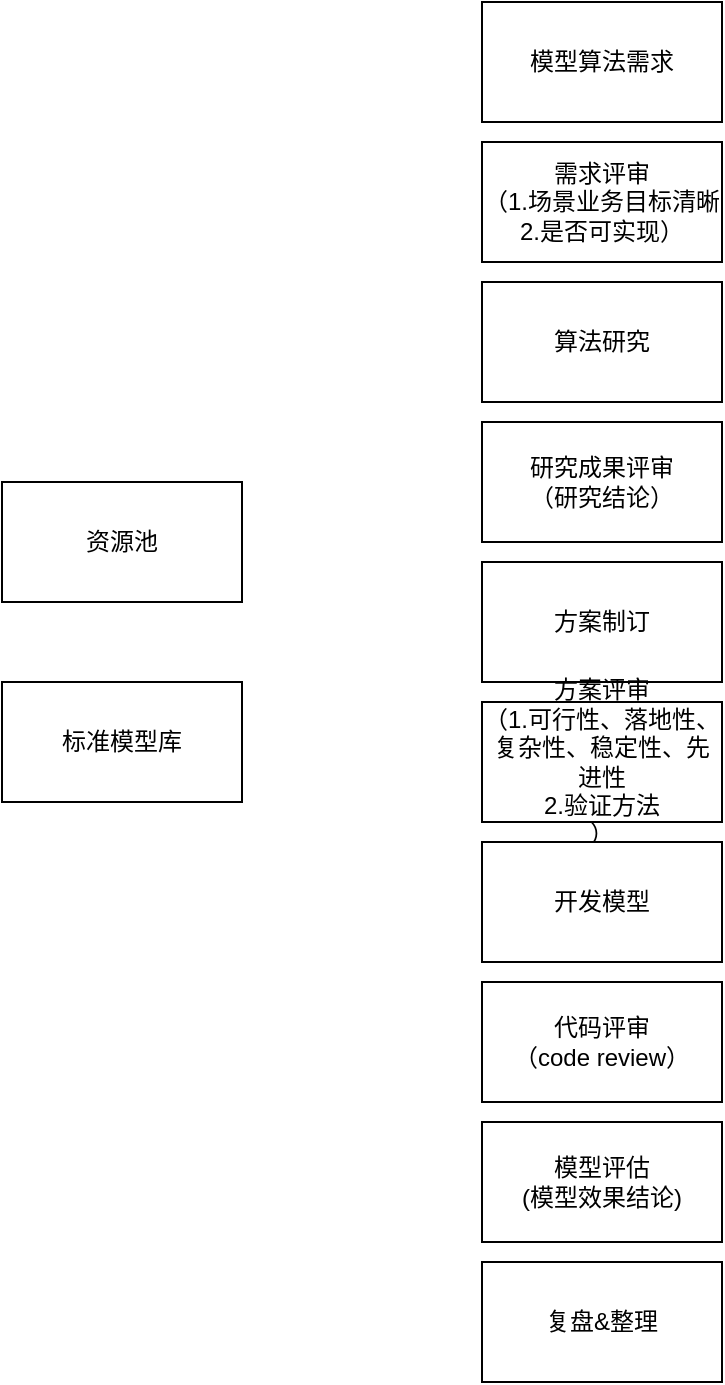 <mxfile version="20.8.15" type="github">
  <diagram name="Page-1" id="nuZNlfcVQg6bN6G8HQqh">
    <mxGraphModel dx="1434" dy="764" grid="1" gridSize="10" guides="1" tooltips="1" connect="1" arrows="1" fold="1" page="1" pageScale="1" pageWidth="827" pageHeight="1169" math="0" shadow="0">
      <root>
        <mxCell id="0" />
        <mxCell id="1" parent="0" />
        <mxCell id="tJJZwCBkmVZ7Ym8GBaK3-1" value="算法研究" style="rounded=0;whiteSpace=wrap;html=1;" vertex="1" parent="1">
          <mxGeometry x="360" y="160" width="120" height="60" as="geometry" />
        </mxCell>
        <mxCell id="tJJZwCBkmVZ7Ym8GBaK3-2" value="方案制订" style="rounded=0;whiteSpace=wrap;html=1;" vertex="1" parent="1">
          <mxGeometry x="360" y="300" width="120" height="60" as="geometry" />
        </mxCell>
        <mxCell id="tJJZwCBkmVZ7Ym8GBaK3-3" value="需求评审&lt;br&gt;（1.场景业务目标清晰2.是否可实现）" style="rounded=0;whiteSpace=wrap;html=1;" vertex="1" parent="1">
          <mxGeometry x="360" y="90" width="120" height="60" as="geometry" />
        </mxCell>
        <mxCell id="tJJZwCBkmVZ7Ym8GBaK3-4" value="复盘&amp;amp;整理" style="rounded=0;whiteSpace=wrap;html=1;" vertex="1" parent="1">
          <mxGeometry x="360" y="650" width="120" height="60" as="geometry" />
        </mxCell>
        <mxCell id="tJJZwCBkmVZ7Ym8GBaK3-5" value="资源池" style="rounded=0;whiteSpace=wrap;html=1;" vertex="1" parent="1">
          <mxGeometry x="120" y="260" width="120" height="60" as="geometry" />
        </mxCell>
        <mxCell id="tJJZwCBkmVZ7Ym8GBaK3-6" value="标准模型库" style="rounded=0;whiteSpace=wrap;html=1;" vertex="1" parent="1">
          <mxGeometry x="120" y="360" width="120" height="60" as="geometry" />
        </mxCell>
        <mxCell id="tJJZwCBkmVZ7Ym8GBaK3-7" value="模型算法需求" style="rounded=0;whiteSpace=wrap;html=1;" vertex="1" parent="1">
          <mxGeometry x="360" y="20" width="120" height="60" as="geometry" />
        </mxCell>
        <mxCell id="tJJZwCBkmVZ7Ym8GBaK3-8" value="研究成果评审&lt;br&gt;（研究结论）" style="rounded=0;whiteSpace=wrap;html=1;" vertex="1" parent="1">
          <mxGeometry x="360" y="230" width="120" height="60" as="geometry" />
        </mxCell>
        <mxCell id="tJJZwCBkmVZ7Ym8GBaK3-9" value="方案评审&lt;br&gt;（1.可行性、落地性、复杂性、稳定性、先进性&lt;br&gt;2.验证方法&lt;br&gt;）" style="rounded=0;whiteSpace=wrap;html=1;" vertex="1" parent="1">
          <mxGeometry x="360" y="370" width="120" height="60" as="geometry" />
        </mxCell>
        <mxCell id="tJJZwCBkmVZ7Ym8GBaK3-10" value="开发模型" style="rounded=0;whiteSpace=wrap;html=1;" vertex="1" parent="1">
          <mxGeometry x="360" y="440" width="120" height="60" as="geometry" />
        </mxCell>
        <mxCell id="tJJZwCBkmVZ7Ym8GBaK3-11" value="代码评审&lt;br&gt;（code review）" style="rounded=0;whiteSpace=wrap;html=1;" vertex="1" parent="1">
          <mxGeometry x="360" y="510" width="120" height="60" as="geometry" />
        </mxCell>
        <mxCell id="tJJZwCBkmVZ7Ym8GBaK3-13" value="模型评估&lt;br&gt;(模型效果结论)" style="rounded=0;whiteSpace=wrap;html=1;" vertex="1" parent="1">
          <mxGeometry x="360" y="580" width="120" height="60" as="geometry" />
        </mxCell>
      </root>
    </mxGraphModel>
  </diagram>
</mxfile>

